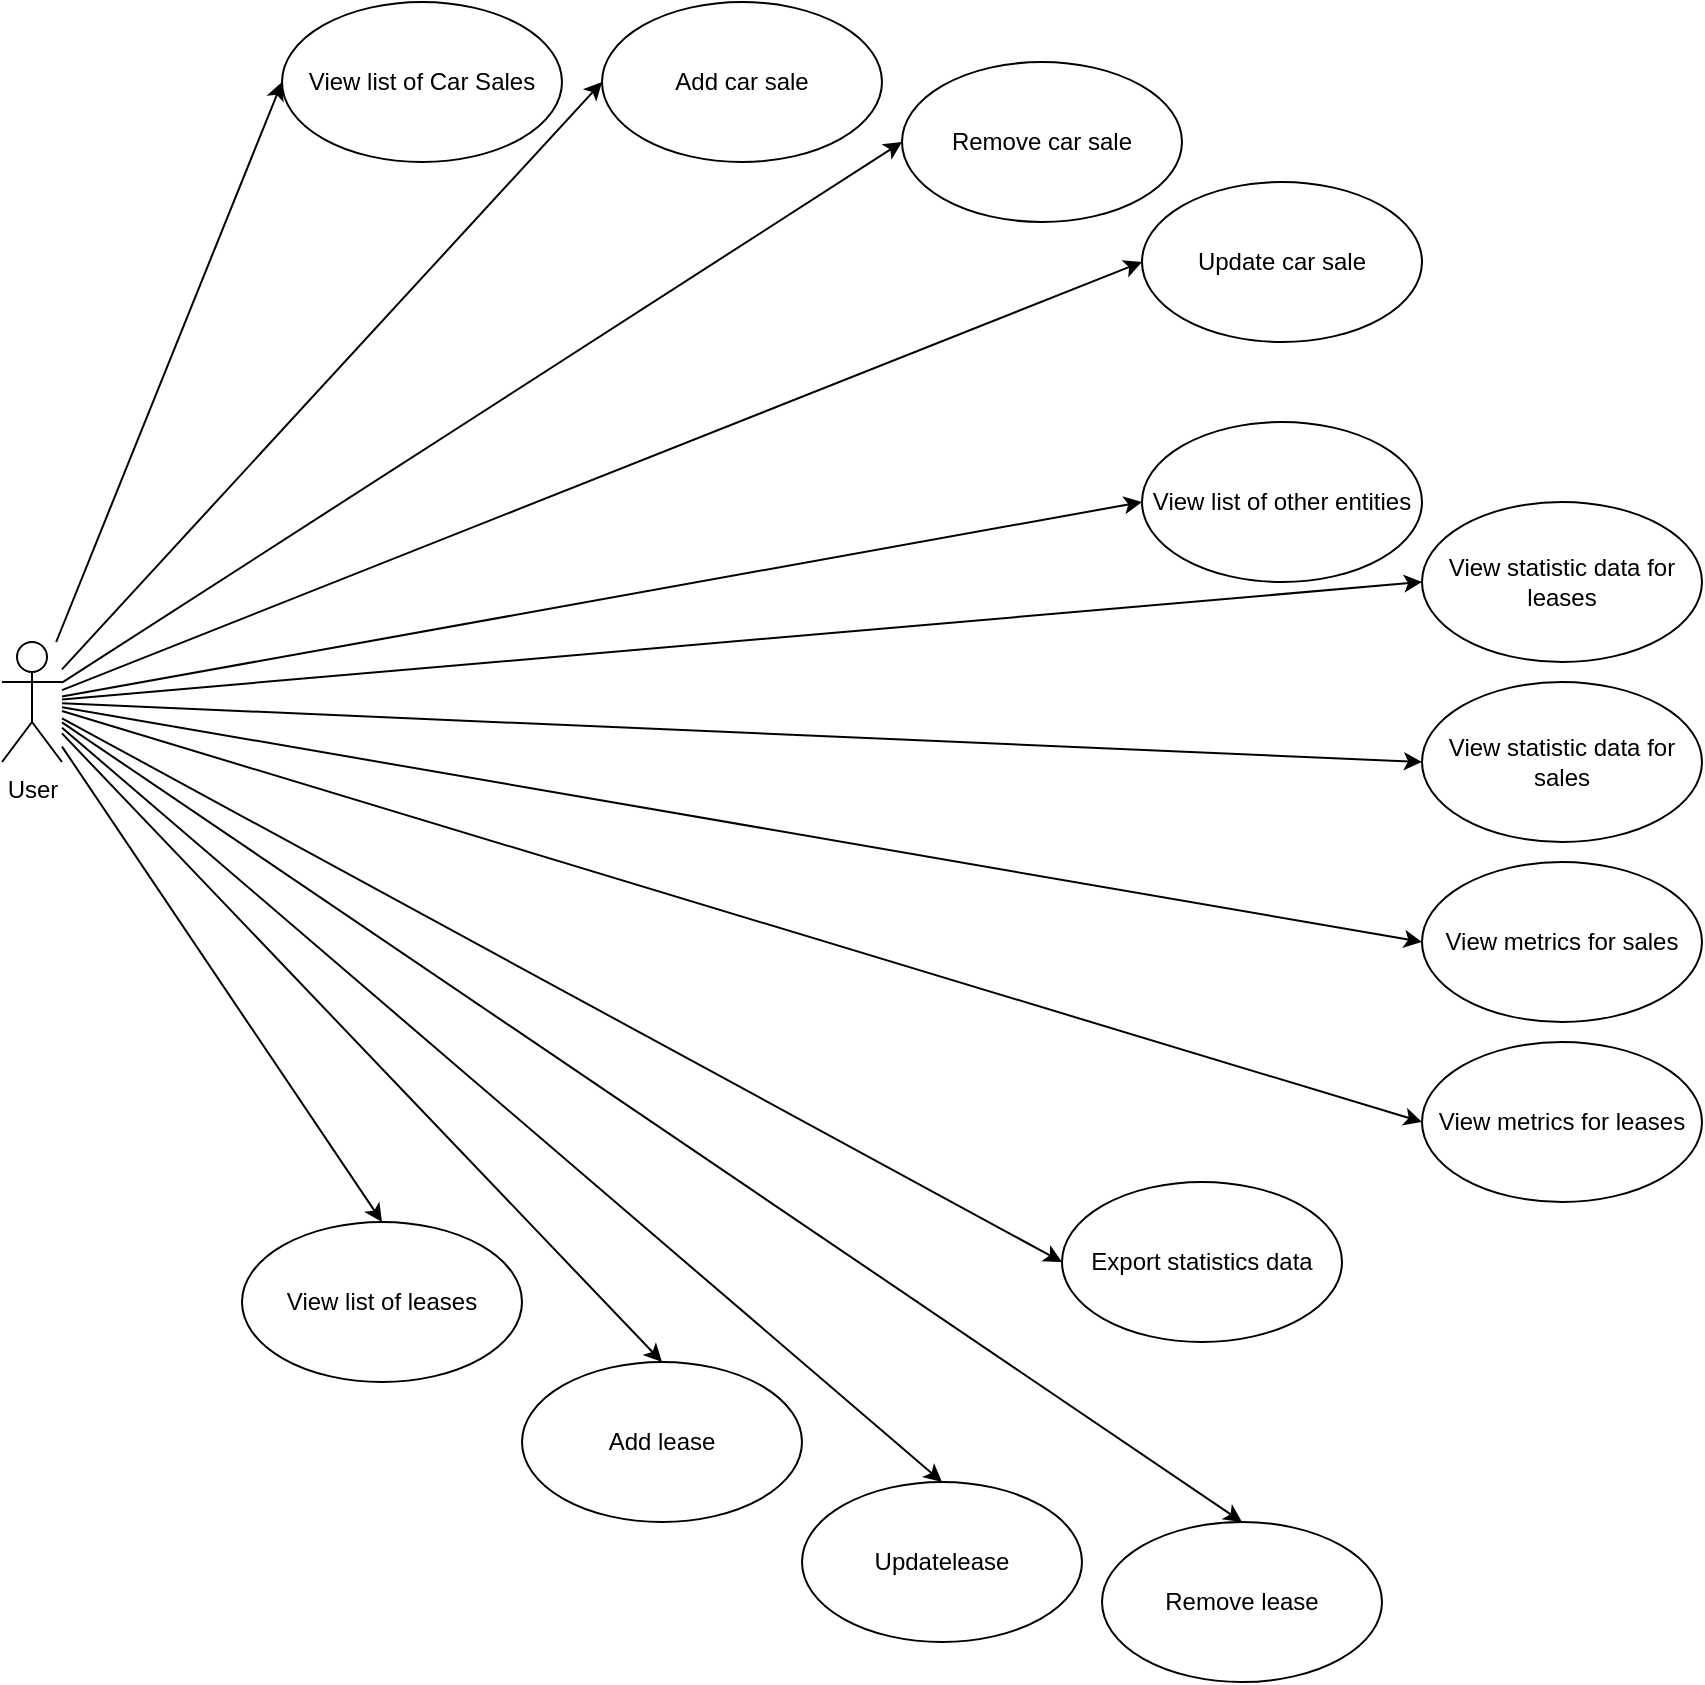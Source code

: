 <mxfile version="23.1.5" type="device">
  <diagram name="Page-1" id="nTFQ6Hscd1UfAVkUWd5z">
    <mxGraphModel dx="1219" dy="1822" grid="1" gridSize="10" guides="1" tooltips="1" connect="1" arrows="1" fold="1" page="1" pageScale="1" pageWidth="850" pageHeight="1100" math="0" shadow="0">
      <root>
        <mxCell id="0" />
        <mxCell id="1" parent="0" />
        <mxCell id="VYwZVBMxH9SUH0Yo7baQ-7" style="rounded=0;orthogonalLoop=1;jettySize=auto;html=1;entryX=0;entryY=0.5;entryDx=0;entryDy=0;" edge="1" parent="1" source="VYwZVBMxH9SUH0Yo7baQ-1" target="VYwZVBMxH9SUH0Yo7baQ-2">
          <mxGeometry relative="1" as="geometry" />
        </mxCell>
        <mxCell id="VYwZVBMxH9SUH0Yo7baQ-8" style="edgeStyle=none;rounded=0;orthogonalLoop=1;jettySize=auto;html=1;entryX=0;entryY=0.5;entryDx=0;entryDy=0;strokeColor=default;align=center;verticalAlign=middle;fontFamily=Helvetica;fontSize=11;fontColor=default;labelBackgroundColor=default;endArrow=classic;" edge="1" parent="1" source="VYwZVBMxH9SUH0Yo7baQ-1" target="VYwZVBMxH9SUH0Yo7baQ-3">
          <mxGeometry relative="1" as="geometry" />
        </mxCell>
        <mxCell id="VYwZVBMxH9SUH0Yo7baQ-9" style="edgeStyle=none;rounded=0;orthogonalLoop=1;jettySize=auto;html=1;entryX=0;entryY=0.5;entryDx=0;entryDy=0;strokeColor=default;align=center;verticalAlign=middle;fontFamily=Helvetica;fontSize=11;fontColor=default;labelBackgroundColor=default;endArrow=classic;" edge="1" parent="1" source="VYwZVBMxH9SUH0Yo7baQ-1" target="VYwZVBMxH9SUH0Yo7baQ-4">
          <mxGeometry relative="1" as="geometry" />
        </mxCell>
        <mxCell id="VYwZVBMxH9SUH0Yo7baQ-10" style="edgeStyle=none;rounded=0;orthogonalLoop=1;jettySize=auto;html=1;entryX=0;entryY=0.5;entryDx=0;entryDy=0;strokeColor=default;align=center;verticalAlign=middle;fontFamily=Helvetica;fontSize=11;fontColor=default;labelBackgroundColor=default;endArrow=classic;" edge="1" parent="1" source="VYwZVBMxH9SUH0Yo7baQ-1" target="VYwZVBMxH9SUH0Yo7baQ-5">
          <mxGeometry relative="1" as="geometry" />
        </mxCell>
        <mxCell id="VYwZVBMxH9SUH0Yo7baQ-15" style="edgeStyle=none;rounded=0;orthogonalLoop=1;jettySize=auto;html=1;entryX=0.5;entryY=0;entryDx=0;entryDy=0;strokeColor=default;align=center;verticalAlign=middle;fontFamily=Helvetica;fontSize=11;fontColor=default;labelBackgroundColor=default;endArrow=classic;" edge="1" parent="1" source="VYwZVBMxH9SUH0Yo7baQ-1" target="VYwZVBMxH9SUH0Yo7baQ-11">
          <mxGeometry relative="1" as="geometry" />
        </mxCell>
        <mxCell id="VYwZVBMxH9SUH0Yo7baQ-16" style="edgeStyle=none;rounded=0;orthogonalLoop=1;jettySize=auto;html=1;entryX=0.5;entryY=0;entryDx=0;entryDy=0;strokeColor=default;align=center;verticalAlign=middle;fontFamily=Helvetica;fontSize=11;fontColor=default;labelBackgroundColor=default;endArrow=classic;" edge="1" parent="1" source="VYwZVBMxH9SUH0Yo7baQ-1" target="VYwZVBMxH9SUH0Yo7baQ-12">
          <mxGeometry relative="1" as="geometry" />
        </mxCell>
        <mxCell id="VYwZVBMxH9SUH0Yo7baQ-17" style="edgeStyle=none;rounded=0;orthogonalLoop=1;jettySize=auto;html=1;entryX=0.5;entryY=0;entryDx=0;entryDy=0;strokeColor=default;align=center;verticalAlign=middle;fontFamily=Helvetica;fontSize=11;fontColor=default;labelBackgroundColor=default;endArrow=classic;" edge="1" parent="1" source="VYwZVBMxH9SUH0Yo7baQ-1" target="VYwZVBMxH9SUH0Yo7baQ-14">
          <mxGeometry relative="1" as="geometry" />
        </mxCell>
        <mxCell id="VYwZVBMxH9SUH0Yo7baQ-18" style="edgeStyle=none;rounded=0;orthogonalLoop=1;jettySize=auto;html=1;entryX=0.5;entryY=0;entryDx=0;entryDy=0;strokeColor=default;align=center;verticalAlign=middle;fontFamily=Helvetica;fontSize=11;fontColor=default;labelBackgroundColor=default;endArrow=classic;" edge="1" parent="1" source="VYwZVBMxH9SUH0Yo7baQ-1" target="VYwZVBMxH9SUH0Yo7baQ-13">
          <mxGeometry relative="1" as="geometry" />
        </mxCell>
        <mxCell id="VYwZVBMxH9SUH0Yo7baQ-21" style="edgeStyle=none;rounded=0;orthogonalLoop=1;jettySize=auto;html=1;entryX=0;entryY=0.5;entryDx=0;entryDy=0;strokeColor=default;align=center;verticalAlign=middle;fontFamily=Helvetica;fontSize=11;fontColor=default;labelBackgroundColor=default;endArrow=classic;" edge="1" parent="1" source="VYwZVBMxH9SUH0Yo7baQ-1" target="VYwZVBMxH9SUH0Yo7baQ-19">
          <mxGeometry relative="1" as="geometry" />
        </mxCell>
        <mxCell id="VYwZVBMxH9SUH0Yo7baQ-27" style="edgeStyle=none;rounded=0;orthogonalLoop=1;jettySize=auto;html=1;entryX=0;entryY=0.5;entryDx=0;entryDy=0;strokeColor=default;align=center;verticalAlign=middle;fontFamily=Helvetica;fontSize=11;fontColor=default;labelBackgroundColor=default;endArrow=classic;" edge="1" parent="1" source="VYwZVBMxH9SUH0Yo7baQ-1" target="VYwZVBMxH9SUH0Yo7baQ-22">
          <mxGeometry relative="1" as="geometry" />
        </mxCell>
        <mxCell id="VYwZVBMxH9SUH0Yo7baQ-28" style="edgeStyle=none;rounded=0;orthogonalLoop=1;jettySize=auto;html=1;entryX=0;entryY=0.5;entryDx=0;entryDy=0;strokeColor=default;align=center;verticalAlign=middle;fontFamily=Helvetica;fontSize=11;fontColor=default;labelBackgroundColor=default;endArrow=classic;" edge="1" parent="1" source="VYwZVBMxH9SUH0Yo7baQ-1" target="VYwZVBMxH9SUH0Yo7baQ-23">
          <mxGeometry relative="1" as="geometry" />
        </mxCell>
        <mxCell id="VYwZVBMxH9SUH0Yo7baQ-29" style="edgeStyle=none;rounded=0;orthogonalLoop=1;jettySize=auto;html=1;entryX=0;entryY=0.5;entryDx=0;entryDy=0;strokeColor=default;align=center;verticalAlign=middle;fontFamily=Helvetica;fontSize=11;fontColor=default;labelBackgroundColor=default;endArrow=classic;" edge="1" parent="1" source="VYwZVBMxH9SUH0Yo7baQ-1" target="VYwZVBMxH9SUH0Yo7baQ-24">
          <mxGeometry relative="1" as="geometry" />
        </mxCell>
        <mxCell id="VYwZVBMxH9SUH0Yo7baQ-30" style="edgeStyle=none;rounded=0;orthogonalLoop=1;jettySize=auto;html=1;entryX=0;entryY=0.5;entryDx=0;entryDy=0;strokeColor=default;align=center;verticalAlign=middle;fontFamily=Helvetica;fontSize=11;fontColor=default;labelBackgroundColor=default;endArrow=classic;" edge="1" parent="1" source="VYwZVBMxH9SUH0Yo7baQ-1" target="VYwZVBMxH9SUH0Yo7baQ-25">
          <mxGeometry relative="1" as="geometry" />
        </mxCell>
        <mxCell id="VYwZVBMxH9SUH0Yo7baQ-31" style="edgeStyle=none;rounded=0;orthogonalLoop=1;jettySize=auto;html=1;entryX=0;entryY=0.5;entryDx=0;entryDy=0;strokeColor=default;align=center;verticalAlign=middle;fontFamily=Helvetica;fontSize=11;fontColor=default;labelBackgroundColor=default;endArrow=classic;" edge="1" parent="1" source="VYwZVBMxH9SUH0Yo7baQ-1" target="VYwZVBMxH9SUH0Yo7baQ-26">
          <mxGeometry relative="1" as="geometry" />
        </mxCell>
        <mxCell id="VYwZVBMxH9SUH0Yo7baQ-1" value="User" style="shape=umlActor;verticalLabelPosition=bottom;verticalAlign=top;html=1;outlineConnect=0;" vertex="1" parent="1">
          <mxGeometry x="40" y="300" width="30" height="60" as="geometry" />
        </mxCell>
        <mxCell id="VYwZVBMxH9SUH0Yo7baQ-2" value="View list of Car Sales" style="ellipse;whiteSpace=wrap;html=1;" vertex="1" parent="1">
          <mxGeometry x="180" y="-20" width="140" height="80" as="geometry" />
        </mxCell>
        <mxCell id="VYwZVBMxH9SUH0Yo7baQ-3" value="Add car sale" style="ellipse;whiteSpace=wrap;html=1;" vertex="1" parent="1">
          <mxGeometry x="340" y="-20" width="140" height="80" as="geometry" />
        </mxCell>
        <mxCell id="VYwZVBMxH9SUH0Yo7baQ-4" value="Remove car sale" style="ellipse;whiteSpace=wrap;html=1;" vertex="1" parent="1">
          <mxGeometry x="490" y="10" width="140" height="80" as="geometry" />
        </mxCell>
        <mxCell id="VYwZVBMxH9SUH0Yo7baQ-5" value="Update car sale" style="ellipse;whiteSpace=wrap;html=1;" vertex="1" parent="1">
          <mxGeometry x="610" y="70" width="140" height="80" as="geometry" />
        </mxCell>
        <mxCell id="VYwZVBMxH9SUH0Yo7baQ-11" value="View list of leases" style="ellipse;whiteSpace=wrap;html=1;" vertex="1" parent="1">
          <mxGeometry x="160" y="590" width="140" height="80" as="geometry" />
        </mxCell>
        <mxCell id="VYwZVBMxH9SUH0Yo7baQ-12" value="Add lease" style="ellipse;whiteSpace=wrap;html=1;" vertex="1" parent="1">
          <mxGeometry x="300" y="660" width="140" height="80" as="geometry" />
        </mxCell>
        <mxCell id="VYwZVBMxH9SUH0Yo7baQ-13" value="Remove lease" style="ellipse;whiteSpace=wrap;html=1;" vertex="1" parent="1">
          <mxGeometry x="590" y="740" width="140" height="80" as="geometry" />
        </mxCell>
        <mxCell id="VYwZVBMxH9SUH0Yo7baQ-14" value="Updatelease" style="ellipse;whiteSpace=wrap;html=1;" vertex="1" parent="1">
          <mxGeometry x="440" y="720" width="140" height="80" as="geometry" />
        </mxCell>
        <mxCell id="VYwZVBMxH9SUH0Yo7baQ-19" value="View list of other entities" style="ellipse;whiteSpace=wrap;html=1;" vertex="1" parent="1">
          <mxGeometry x="610" y="190" width="140" height="80" as="geometry" />
        </mxCell>
        <mxCell id="VYwZVBMxH9SUH0Yo7baQ-22" value="View statistic data for leases" style="ellipse;whiteSpace=wrap;html=1;" vertex="1" parent="1">
          <mxGeometry x="750" y="230" width="140" height="80" as="geometry" />
        </mxCell>
        <mxCell id="VYwZVBMxH9SUH0Yo7baQ-23" value="View statistic data for sales" style="ellipse;whiteSpace=wrap;html=1;" vertex="1" parent="1">
          <mxGeometry x="750" y="320" width="140" height="80" as="geometry" />
        </mxCell>
        <mxCell id="VYwZVBMxH9SUH0Yo7baQ-24" value="View metrics for sales" style="ellipse;whiteSpace=wrap;html=1;" vertex="1" parent="1">
          <mxGeometry x="750" y="410" width="140" height="80" as="geometry" />
        </mxCell>
        <mxCell id="VYwZVBMxH9SUH0Yo7baQ-25" value="View metrics for leases" style="ellipse;whiteSpace=wrap;html=1;" vertex="1" parent="1">
          <mxGeometry x="750" y="500" width="140" height="80" as="geometry" />
        </mxCell>
        <mxCell id="VYwZVBMxH9SUH0Yo7baQ-26" value="Export statistics data" style="ellipse;whiteSpace=wrap;html=1;" vertex="1" parent="1">
          <mxGeometry x="570" y="570" width="140" height="80" as="geometry" />
        </mxCell>
      </root>
    </mxGraphModel>
  </diagram>
</mxfile>
